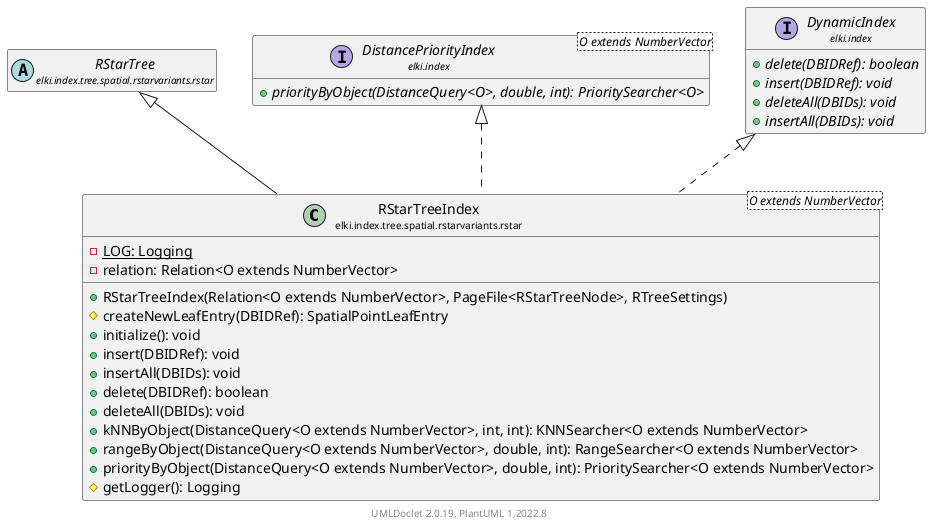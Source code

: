 @startuml
    remove .*\.(Instance|Par|Parameterizer|Factory)$
    set namespaceSeparator none
    hide empty fields
    hide empty methods

    class "<size:14>RStarTreeIndex\n<size:10>elki.index.tree.spatial.rstarvariants.rstar" as elki.index.tree.spatial.rstarvariants.rstar.RStarTreeIndex<O extends NumberVector> [[RStarTreeIndex.html]] {
        {static} -LOG: Logging
        -relation: Relation<O extends NumberVector>
        +RStarTreeIndex(Relation<O extends NumberVector>, PageFile<RStarTreeNode>, RTreeSettings)
        #createNewLeafEntry(DBIDRef): SpatialPointLeafEntry
        +initialize(): void
        +insert(DBIDRef): void
        +insertAll(DBIDs): void
        +delete(DBIDRef): boolean
        +deleteAll(DBIDs): void
        +kNNByObject(DistanceQuery<O extends NumberVector>, int, int): KNNSearcher<O extends NumberVector>
        +rangeByObject(DistanceQuery<O extends NumberVector>, double, int): RangeSearcher<O extends NumberVector>
        +priorityByObject(DistanceQuery<O extends NumberVector>, double, int): PrioritySearcher<O extends NumberVector>
        #getLogger(): Logging
    }

    abstract class "<size:14>RStarTree\n<size:10>elki.index.tree.spatial.rstarvariants.rstar" as elki.index.tree.spatial.rstarvariants.rstar.RStarTree [[RStarTree.html]]
    interface "<size:14>DistancePriorityIndex\n<size:10>elki.index" as elki.index.DistancePriorityIndex<O extends NumberVector> [[../../../../DistancePriorityIndex.html]] {
        {abstract} +priorityByObject(DistanceQuery<O>, double, int): PrioritySearcher<O>
    }
    interface "<size:14>DynamicIndex\n<size:10>elki.index" as elki.index.DynamicIndex [[../../../../DynamicIndex.html]] {
        {abstract} +delete(DBIDRef): boolean
        {abstract} +insert(DBIDRef): void
        {abstract} +deleteAll(DBIDs): void
        {abstract} +insertAll(DBIDs): void
    }

    elki.index.tree.spatial.rstarvariants.rstar.RStarTree <|-- elki.index.tree.spatial.rstarvariants.rstar.RStarTreeIndex
    elki.index.DistancePriorityIndex <|.. elki.index.tree.spatial.rstarvariants.rstar.RStarTreeIndex
    elki.index.DynamicIndex <|.. elki.index.tree.spatial.rstarvariants.rstar.RStarTreeIndex

    center footer UMLDoclet 2.0.19, PlantUML 1.2022.8
@enduml
